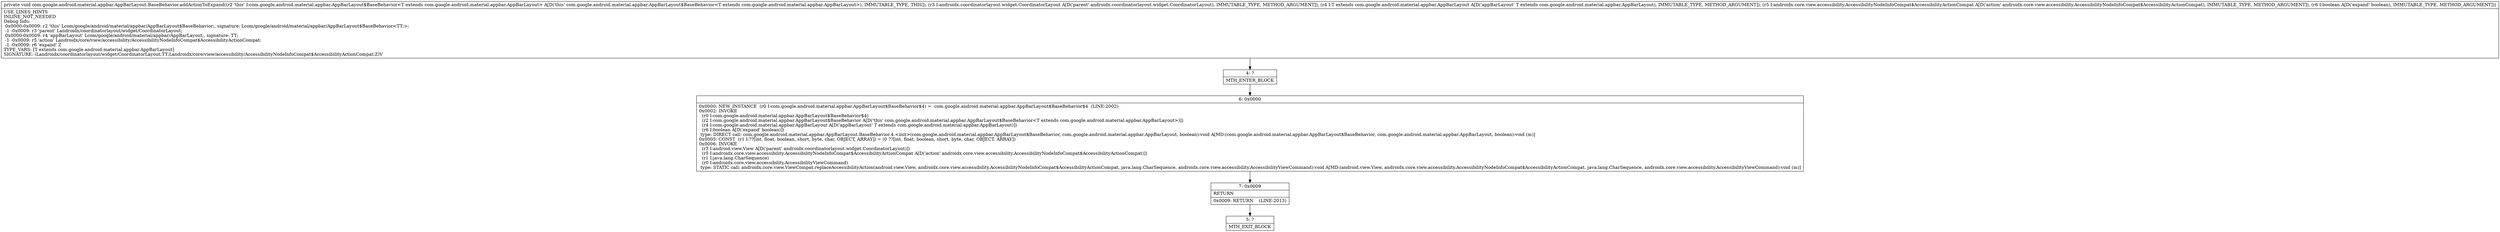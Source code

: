 digraph "CFG forcom.google.android.material.appbar.AppBarLayout.BaseBehavior.addActionToExpand(Landroidx\/coordinatorlayout\/widget\/CoordinatorLayout;Lcom\/google\/android\/material\/appbar\/AppBarLayout;Landroidx\/core\/view\/accessibility\/AccessibilityNodeInfoCompat$AccessibilityActionCompat;Z)V" {
Node_4 [shape=record,label="{4\:\ ?|MTH_ENTER_BLOCK\l}"];
Node_6 [shape=record,label="{6\:\ 0x0000|0x0000: NEW_INSTANCE  (r0 I:com.google.android.material.appbar.AppBarLayout$BaseBehavior$4) =  com.google.android.material.appbar.AppBarLayout$BaseBehavior$4  (LINE:2002)\l0x0002: INVOKE  \l  (r0 I:com.google.android.material.appbar.AppBarLayout$BaseBehavior$4)\l  (r2 I:com.google.android.material.appbar.AppBarLayout$BaseBehavior A[D('this' com.google.android.material.appbar.AppBarLayout$BaseBehavior\<T extends com.google.android.material.appbar.AppBarLayout\>)])\l  (r4 I:com.google.android.material.appbar.AppBarLayout A[D('appBarLayout' T extends com.google.android.material.appbar.AppBarLayout)])\l  (r6 I:boolean A[D('expand' boolean)])\l type: DIRECT call: com.google.android.material.appbar.AppBarLayout.BaseBehavior.4.\<init\>(com.google.android.material.appbar.AppBarLayout$BaseBehavior, com.google.android.material.appbar.AppBarLayout, boolean):void A[MD:(com.google.android.material.appbar.AppBarLayout$BaseBehavior, com.google.android.material.appbar.AppBarLayout, boolean):void (m)]\l0x0005: CONST  (r1 I:??[int, float, boolean, short, byte, char, OBJECT, ARRAY]) = (0 ??[int, float, boolean, short, byte, char, OBJECT, ARRAY]) \l0x0006: INVOKE  \l  (r3 I:android.view.View A[D('parent' androidx.coordinatorlayout.widget.CoordinatorLayout)])\l  (r5 I:androidx.core.view.accessibility.AccessibilityNodeInfoCompat$AccessibilityActionCompat A[D('action' androidx.core.view.accessibility.AccessibilityNodeInfoCompat$AccessibilityActionCompat)])\l  (r1 I:java.lang.CharSequence)\l  (r0 I:androidx.core.view.accessibility.AccessibilityViewCommand)\l type: STATIC call: androidx.core.view.ViewCompat.replaceAccessibilityAction(android.view.View, androidx.core.view.accessibility.AccessibilityNodeInfoCompat$AccessibilityActionCompat, java.lang.CharSequence, androidx.core.view.accessibility.AccessibilityViewCommand):void A[MD:(android.view.View, androidx.core.view.accessibility.AccessibilityNodeInfoCompat$AccessibilityActionCompat, java.lang.CharSequence, androidx.core.view.accessibility.AccessibilityViewCommand):void (m)]\l}"];
Node_7 [shape=record,label="{7\:\ 0x0009|RETURN\l|0x0009: RETURN    (LINE:2013)\l}"];
Node_5 [shape=record,label="{5\:\ ?|MTH_EXIT_BLOCK\l}"];
MethodNode[shape=record,label="{private void com.google.android.material.appbar.AppBarLayout.BaseBehavior.addActionToExpand((r2 'this' I:com.google.android.material.appbar.AppBarLayout$BaseBehavior\<T extends com.google.android.material.appbar.AppBarLayout\> A[D('this' com.google.android.material.appbar.AppBarLayout$BaseBehavior\<T extends com.google.android.material.appbar.AppBarLayout\>), IMMUTABLE_TYPE, THIS]), (r3 I:androidx.coordinatorlayout.widget.CoordinatorLayout A[D('parent' androidx.coordinatorlayout.widget.CoordinatorLayout), IMMUTABLE_TYPE, METHOD_ARGUMENT]), (r4 I:T extends com.google.android.material.appbar.AppBarLayout A[D('appBarLayout' T extends com.google.android.material.appbar.AppBarLayout), IMMUTABLE_TYPE, METHOD_ARGUMENT]), (r5 I:androidx.core.view.accessibility.AccessibilityNodeInfoCompat$AccessibilityActionCompat A[D('action' androidx.core.view.accessibility.AccessibilityNodeInfoCompat$AccessibilityActionCompat), IMMUTABLE_TYPE, METHOD_ARGUMENT]), (r6 I:boolean A[D('expand' boolean), IMMUTABLE_TYPE, METHOD_ARGUMENT]))  | USE_LINES_HINTS\lINLINE_NOT_NEEDED\lDebug Info:\l  0x0000\-0x0009: r2 'this' Lcom\/google\/android\/material\/appbar\/AppBarLayout$BaseBehavior;, signature: Lcom\/google\/android\/material\/appbar\/AppBarLayout$BaseBehavior\<TT;\>;\l  \-1 \-0x0009: r3 'parent' Landroidx\/coordinatorlayout\/widget\/CoordinatorLayout;\l  0x0000\-0x0009: r4 'appBarLayout' Lcom\/google\/android\/material\/appbar\/AppBarLayout;, signature: TT;\l  \-1 \-0x0009: r5 'action' Landroidx\/core\/view\/accessibility\/AccessibilityNodeInfoCompat$AccessibilityActionCompat;\l  \-1 \-0x0009: r6 'expand' Z\lTYPE_VARS: [T extends com.google.android.material.appbar.AppBarLayout]\lSIGNATURE: (Landroidx\/coordinatorlayout\/widget\/CoordinatorLayout;TT;Landroidx\/core\/view\/accessibility\/AccessibilityNodeInfoCompat$AccessibilityActionCompat;Z)V\l}"];
MethodNode -> Node_4;Node_4 -> Node_6;
Node_6 -> Node_7;
Node_7 -> Node_5;
}

